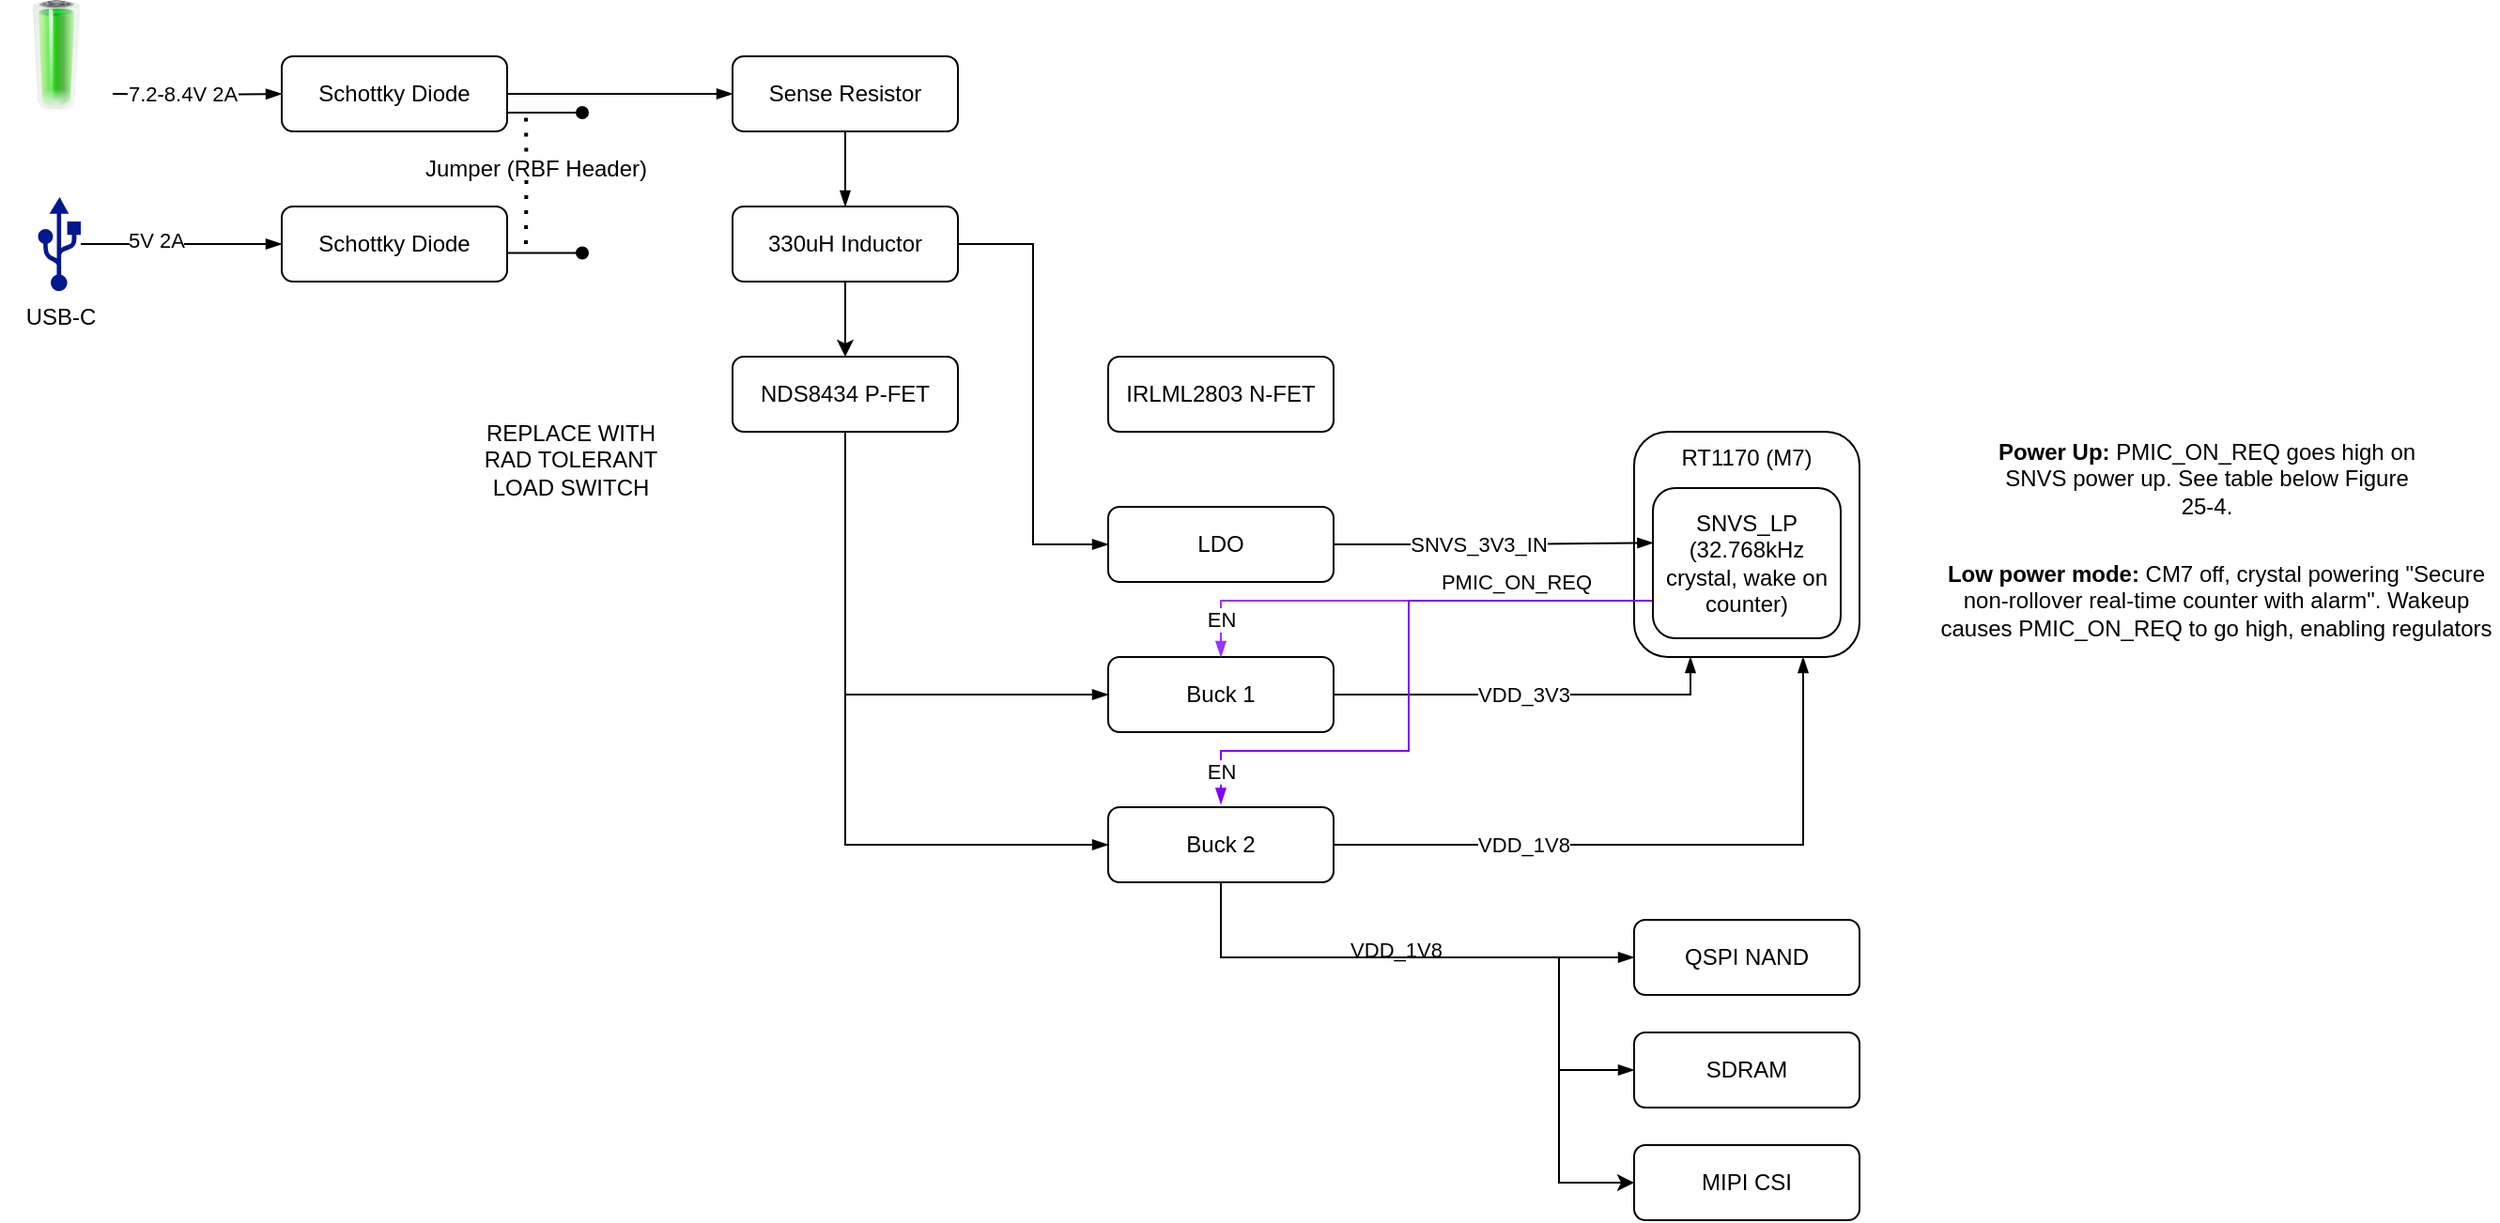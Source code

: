 <mxfile version="15.8.7" type="device"><diagram id="C5RBs43oDa-KdzZeNtuy" name="Page-1"><mxGraphModel dx="755" dy="721" grid="1" gridSize="10" guides="1" tooltips="1" connect="1" arrows="1" fold="1" page="1" pageScale="1" pageWidth="827" pageHeight="1169" math="0" shadow="0"><root><mxCell id="WIyWlLk6GJQsqaUBKTNV-0"/><mxCell id="WIyWlLk6GJQsqaUBKTNV-1" parent="WIyWlLk6GJQsqaUBKTNV-0"/><mxCell id="aedh8HLbWds99tnUK3B1-1" style="edgeStyle=orthogonalEdgeStyle;rounded=0;orthogonalLoop=1;jettySize=auto;html=1;endArrow=blockThin;endFill=1;" parent="WIyWlLk6GJQsqaUBKTNV-1" source="aedh8HLbWds99tnUK3B1-0" edge="1"><mxGeometry relative="1" as="geometry"><mxPoint x="200" y="180" as="targetPoint"/></mxGeometry></mxCell><mxCell id="aedh8HLbWds99tnUK3B1-2" value="5V 2A" style="edgeLabel;html=1;align=center;verticalAlign=middle;resizable=0;points=[];" parent="aedh8HLbWds99tnUK3B1-1" vertex="1" connectable="0"><mxGeometry x="-0.261" y="2" relative="1" as="geometry"><mxPoint as="offset"/></mxGeometry></mxCell><mxCell id="aedh8HLbWds99tnUK3B1-0" value="USB-C" style="sketch=0;aspect=fixed;pointerEvents=1;shadow=0;dashed=0;html=1;strokeColor=none;labelPosition=center;verticalLabelPosition=bottom;verticalAlign=top;align=center;fillColor=#00188D;shape=mxgraph.mscae.enterprise.usb;direction=north;" parent="WIyWlLk6GJQsqaUBKTNV-1" vertex="1"><mxGeometry x="70" y="155" width="23" height="50" as="geometry"/></mxCell><mxCell id="aedh8HLbWds99tnUK3B1-22" style="edgeStyle=orthogonalEdgeStyle;rounded=0;orthogonalLoop=1;jettySize=auto;html=1;entryX=0.5;entryY=0;entryDx=0;entryDy=0;endArrow=blockThin;endFill=1;" parent="WIyWlLk6GJQsqaUBKTNV-1" source="aedh8HLbWds99tnUK3B1-4" target="aedh8HLbWds99tnUK3B1-5" edge="1"><mxGeometry relative="1" as="geometry"/></mxCell><mxCell id="aedh8HLbWds99tnUK3B1-4" value="Sense Resistor" style="rounded=1;whiteSpace=wrap;html=1;fontSize=12;glass=0;strokeWidth=1;shadow=0;" parent="WIyWlLk6GJQsqaUBKTNV-1" vertex="1"><mxGeometry x="440" y="80" width="120" height="40" as="geometry"/></mxCell><mxCell id="eaarq4t-IY7-6G2Spn6r-8" style="edgeStyle=orthogonalEdgeStyle;rounded=0;orthogonalLoop=1;jettySize=auto;html=1;" edge="1" parent="WIyWlLk6GJQsqaUBKTNV-1" source="aedh8HLbWds99tnUK3B1-5" target="eaarq4t-IY7-6G2Spn6r-6"><mxGeometry relative="1" as="geometry"/></mxCell><mxCell id="aedh8HLbWds99tnUK3B1-5" value="330uH Inductor" style="rounded=1;whiteSpace=wrap;html=1;fontSize=12;glass=0;strokeWidth=1;shadow=0;" parent="WIyWlLk6GJQsqaUBKTNV-1" vertex="1"><mxGeometry x="440" y="160" width="120" height="40" as="geometry"/></mxCell><mxCell id="aedh8HLbWds99tnUK3B1-12" style="edgeStyle=orthogonalEdgeStyle;rounded=0;orthogonalLoop=1;jettySize=auto;html=1;endArrow=blockThin;endFill=1;entryX=0;entryY=0.5;entryDx=0;entryDy=0;" parent="WIyWlLk6GJQsqaUBKTNV-1" target="aedh8HLbWds99tnUK3B1-14" edge="1"><mxGeometry relative="1" as="geometry"><mxPoint x="180" y="100" as="targetPoint"/><mxPoint x="110" y="100" as="sourcePoint"/></mxGeometry></mxCell><mxCell id="aedh8HLbWds99tnUK3B1-13" value="7.2-8.4V 2A" style="edgeLabel;html=1;align=center;verticalAlign=middle;resizable=0;points=[];" parent="aedh8HLbWds99tnUK3B1-12" vertex="1" connectable="0"><mxGeometry x="-0.187" y="1" relative="1" as="geometry"><mxPoint as="offset"/></mxGeometry></mxCell><mxCell id="aedh8HLbWds99tnUK3B1-8" value="" style="image;html=1;image=img/lib/clip_art/general/Battery_100_128x128.png" parent="WIyWlLk6GJQsqaUBKTNV-1" vertex="1"><mxGeometry x="50" y="50" width="60" height="60" as="geometry"/></mxCell><mxCell id="aedh8HLbWds99tnUK3B1-20" style="edgeStyle=orthogonalEdgeStyle;rounded=0;orthogonalLoop=1;jettySize=auto;html=1;endArrow=blockThin;endFill=1;entryX=0;entryY=0.5;entryDx=0;entryDy=0;" parent="WIyWlLk6GJQsqaUBKTNV-1" source="aedh8HLbWds99tnUK3B1-14" target="aedh8HLbWds99tnUK3B1-4" edge="1"><mxGeometry relative="1" as="geometry"><mxPoint x="470" y="80" as="targetPoint"/></mxGeometry></mxCell><mxCell id="aedh8HLbWds99tnUK3B1-14" value="Schottky Diode" style="rounded=1;whiteSpace=wrap;html=1;fontSize=12;glass=0;strokeWidth=1;shadow=0;" parent="WIyWlLk6GJQsqaUBKTNV-1" vertex="1"><mxGeometry x="200" y="80" width="120" height="40" as="geometry"/></mxCell><mxCell id="aedh8HLbWds99tnUK3B1-15" value="Schottky Diode" style="rounded=1;whiteSpace=wrap;html=1;fontSize=12;glass=0;strokeWidth=1;shadow=0;" parent="WIyWlLk6GJQsqaUBKTNV-1" vertex="1"><mxGeometry x="200" y="160" width="120" height="40" as="geometry"/></mxCell><mxCell id="aedh8HLbWds99tnUK3B1-18" value="" style="endArrow=oval;html=1;rounded=0;endFill=1;" parent="WIyWlLk6GJQsqaUBKTNV-1" edge="1"><mxGeometry width="50" height="50" relative="1" as="geometry"><mxPoint x="320" y="184.76" as="sourcePoint"/><mxPoint x="360" y="184.76" as="targetPoint"/></mxGeometry></mxCell><mxCell id="aedh8HLbWds99tnUK3B1-19" value="" style="endArrow=oval;html=1;rounded=0;endFill=1;" parent="WIyWlLk6GJQsqaUBKTNV-1" edge="1"><mxGeometry width="50" height="50" relative="1" as="geometry"><mxPoint x="320" y="110" as="sourcePoint"/><mxPoint x="360" y="110" as="targetPoint"/></mxGeometry></mxCell><mxCell id="aedh8HLbWds99tnUK3B1-54" value="" style="endArrow=none;dashed=1;html=1;dashPattern=1 3;strokeWidth=2;rounded=0;entryX=0.079;entryY=1.075;entryDx=0;entryDy=0;entryPerimeter=0;" parent="WIyWlLk6GJQsqaUBKTNV-1" edge="1"><mxGeometry width="50" height="50" relative="1" as="geometry"><mxPoint x="330" y="180" as="sourcePoint"/><mxPoint x="330.27" y="141.5" as="targetPoint"/></mxGeometry></mxCell><mxCell id="aedh8HLbWds99tnUK3B1-55" value="" style="endArrow=none;dashed=1;html=1;dashPattern=1 3;strokeWidth=2;rounded=0;exitX=0.463;exitY=0.037;exitDx=0;exitDy=0;exitPerimeter=0;" parent="WIyWlLk6GJQsqaUBKTNV-1" edge="1" source="aedh8HLbWds99tnUK3B1-67"><mxGeometry width="50" height="50" relative="1" as="geometry"><mxPoint x="330.4" y="120.8" as="sourcePoint"/><mxPoint x="330" y="110" as="targetPoint"/></mxGeometry></mxCell><mxCell id="aedh8HLbWds99tnUK3B1-67" value="Jumper (RBF Header)" style="text;html=1;align=center;verticalAlign=middle;resizable=0;points=[];autosize=1;strokeColor=none;fillColor=none;" parent="WIyWlLk6GJQsqaUBKTNV-1" vertex="1"><mxGeometry x="270" y="130" width="130" height="20" as="geometry"/></mxCell><mxCell id="eaarq4t-IY7-6G2Spn6r-6" value="NDS8434 P-FET" style="rounded=1;whiteSpace=wrap;html=1;fontSize=12;glass=0;strokeWidth=1;shadow=0;" vertex="1" parent="WIyWlLk6GJQsqaUBKTNV-1"><mxGeometry x="440" y="240" width="120" height="40" as="geometry"/></mxCell><mxCell id="eaarq4t-IY7-6G2Spn6r-9" value="RT1170 (M7)" style="rounded=1;whiteSpace=wrap;html=1;fontSize=12;glass=0;strokeWidth=1;shadow=0;horizontal=1;verticalAlign=top;" vertex="1" parent="WIyWlLk6GJQsqaUBKTNV-1"><mxGeometry x="920" y="280" width="120" height="120" as="geometry"/></mxCell><mxCell id="eaarq4t-IY7-6G2Spn6r-10" style="edgeStyle=orthogonalEdgeStyle;rounded=0;orthogonalLoop=1;jettySize=auto;html=1;entryX=0.25;entryY=1;entryDx=0;entryDy=0;endArrow=blockThin;endFill=1;" edge="1" parent="WIyWlLk6GJQsqaUBKTNV-1" source="eaarq4t-IY7-6G2Spn6r-12" target="eaarq4t-IY7-6G2Spn6r-9"><mxGeometry relative="1" as="geometry"><mxPoint x="840" y="420" as="targetPoint"/></mxGeometry></mxCell><mxCell id="eaarq4t-IY7-6G2Spn6r-11" value="VDD_3V3" style="edgeLabel;html=1;align=center;verticalAlign=middle;resizable=0;points=[];" vertex="1" connectable="0" parent="eaarq4t-IY7-6G2Spn6r-10"><mxGeometry x="-0.339" y="2" relative="1" as="geometry"><mxPoint x="31" y="2" as="offset"/></mxGeometry></mxCell><mxCell id="eaarq4t-IY7-6G2Spn6r-12" value="Buck 1" style="rounded=1;whiteSpace=wrap;html=1;fontSize=12;glass=0;strokeWidth=1;shadow=0;" vertex="1" parent="WIyWlLk6GJQsqaUBKTNV-1"><mxGeometry x="640" y="400" width="120" height="40" as="geometry"/></mxCell><mxCell id="eaarq4t-IY7-6G2Spn6r-13" style="edgeStyle=orthogonalEdgeStyle;rounded=0;orthogonalLoop=1;jettySize=auto;html=1;entryX=0.75;entryY=1;entryDx=0;entryDy=0;endArrow=blockThin;endFill=1;" edge="1" parent="WIyWlLk6GJQsqaUBKTNV-1" source="eaarq4t-IY7-6G2Spn6r-19" target="eaarq4t-IY7-6G2Spn6r-9"><mxGeometry relative="1" as="geometry"/></mxCell><mxCell id="eaarq4t-IY7-6G2Spn6r-14" value="VDD_1V8" style="edgeLabel;html=1;align=center;verticalAlign=middle;resizable=0;points=[];" vertex="1" connectable="0" parent="eaarq4t-IY7-6G2Spn6r-13"><mxGeometry x="-0.614" y="2" relative="1" as="geometry"><mxPoint x="33" y="2" as="offset"/></mxGeometry></mxCell><mxCell id="eaarq4t-IY7-6G2Spn6r-15" style="edgeStyle=orthogonalEdgeStyle;rounded=0;orthogonalLoop=1;jettySize=auto;html=1;endArrow=blockThin;endFill=1;entryX=0;entryY=0.5;entryDx=0;entryDy=0;" edge="1" parent="WIyWlLk6GJQsqaUBKTNV-1" source="eaarq4t-IY7-6G2Spn6r-19" target="eaarq4t-IY7-6G2Spn6r-27"><mxGeometry relative="1" as="geometry"><mxPoint x="880" y="580" as="targetPoint"/><Array as="points"><mxPoint x="700" y="560"/></Array></mxGeometry></mxCell><mxCell id="eaarq4t-IY7-6G2Spn6r-16" value="VDD_1V8" style="edgeLabel;html=1;align=center;verticalAlign=middle;resizable=0;points=[];" vertex="1" connectable="0" parent="eaarq4t-IY7-6G2Spn6r-15"><mxGeometry x="0.018" y="3" relative="1" as="geometry"><mxPoint y="-1" as="offset"/></mxGeometry></mxCell><mxCell id="eaarq4t-IY7-6G2Spn6r-17" style="edgeStyle=orthogonalEdgeStyle;rounded=0;orthogonalLoop=1;jettySize=auto;html=1;entryX=0;entryY=0.5;entryDx=0;entryDy=0;endArrow=blockThin;endFill=1;" edge="1" parent="WIyWlLk6GJQsqaUBKTNV-1" source="eaarq4t-IY7-6G2Spn6r-19" target="eaarq4t-IY7-6G2Spn6r-26"><mxGeometry relative="1" as="geometry"><Array as="points"><mxPoint x="700" y="560"/><mxPoint x="880" y="560"/><mxPoint x="880" y="620"/></Array></mxGeometry></mxCell><mxCell id="eaarq4t-IY7-6G2Spn6r-18" style="edgeStyle=orthogonalEdgeStyle;rounded=0;orthogonalLoop=1;jettySize=auto;html=1;entryX=0;entryY=0.5;entryDx=0;entryDy=0;" edge="1" parent="WIyWlLk6GJQsqaUBKTNV-1" source="eaarq4t-IY7-6G2Spn6r-19" target="eaarq4t-IY7-6G2Spn6r-34"><mxGeometry relative="1" as="geometry"><Array as="points"><mxPoint x="700" y="560"/><mxPoint x="880" y="560"/><mxPoint x="880" y="680"/></Array></mxGeometry></mxCell><mxCell id="eaarq4t-IY7-6G2Spn6r-19" value="Buck 2" style="rounded=1;whiteSpace=wrap;html=1;fontSize=12;glass=0;strokeWidth=1;shadow=0;" vertex="1" parent="WIyWlLk6GJQsqaUBKTNV-1"><mxGeometry x="640" y="480" width="120" height="40" as="geometry"/></mxCell><mxCell id="eaarq4t-IY7-6G2Spn6r-20" style="edgeStyle=orthogonalEdgeStyle;rounded=0;orthogonalLoop=1;jettySize=auto;html=1;entryX=0.002;entryY=0.365;entryDx=0;entryDy=0;endArrow=blockThin;endFill=1;entryPerimeter=0;" edge="1" parent="WIyWlLk6GJQsqaUBKTNV-1" source="eaarq4t-IY7-6G2Spn6r-22" target="eaarq4t-IY7-6G2Spn6r-33"><mxGeometry relative="1" as="geometry"><mxPoint x="820" y="340" as="targetPoint"/><Array as="points"/></mxGeometry></mxCell><mxCell id="eaarq4t-IY7-6G2Spn6r-21" value="SNVS_3V3_IN" style="edgeLabel;html=1;align=center;verticalAlign=middle;resizable=0;points=[];" vertex="1" connectable="0" parent="eaarq4t-IY7-6G2Spn6r-20"><mxGeometry x="-0.097" relative="1" as="geometry"><mxPoint as="offset"/></mxGeometry></mxCell><mxCell id="eaarq4t-IY7-6G2Spn6r-22" value="LDO" style="rounded=1;whiteSpace=wrap;html=1;fontSize=12;glass=0;strokeWidth=1;shadow=0;" vertex="1" parent="WIyWlLk6GJQsqaUBKTNV-1"><mxGeometry x="640" y="320" width="120" height="40" as="geometry"/></mxCell><mxCell id="eaarq4t-IY7-6G2Spn6r-23" style="edgeStyle=orthogonalEdgeStyle;rounded=0;orthogonalLoop=1;jettySize=auto;html=1;entryX=0;entryY=0.5;entryDx=0;entryDy=0;endArrow=blockThin;endFill=1;exitX=1;exitY=0.5;exitDx=0;exitDy=0;" edge="1" parent="WIyWlLk6GJQsqaUBKTNV-1" target="eaarq4t-IY7-6G2Spn6r-22" source="aedh8HLbWds99tnUK3B1-5"><mxGeometry relative="1" as="geometry"><mxPoint x="560" y="340" as="sourcePoint"/><Array as="points"><mxPoint x="600" y="180"/><mxPoint x="600" y="340"/></Array></mxGeometry></mxCell><mxCell id="eaarq4t-IY7-6G2Spn6r-24" style="edgeStyle=orthogonalEdgeStyle;rounded=0;orthogonalLoop=1;jettySize=auto;html=1;endArrow=blockThin;endFill=1;entryX=0;entryY=0.5;entryDx=0;entryDy=0;exitX=0.5;exitY=1;exitDx=0;exitDy=0;" edge="1" parent="WIyWlLk6GJQsqaUBKTNV-1" target="eaarq4t-IY7-6G2Spn6r-12" source="eaarq4t-IY7-6G2Spn6r-6"><mxGeometry relative="1" as="geometry"><mxPoint x="610" y="420" as="targetPoint"/><mxPoint x="560" y="340" as="sourcePoint"/></mxGeometry></mxCell><mxCell id="eaarq4t-IY7-6G2Spn6r-25" style="edgeStyle=orthogonalEdgeStyle;rounded=0;orthogonalLoop=1;jettySize=auto;html=1;entryX=0;entryY=0.5;entryDx=0;entryDy=0;endArrow=blockThin;endFill=1;exitX=0.5;exitY=1;exitDx=0;exitDy=0;" edge="1" parent="WIyWlLk6GJQsqaUBKTNV-1" target="eaarq4t-IY7-6G2Spn6r-19" source="eaarq4t-IY7-6G2Spn6r-6"><mxGeometry relative="1" as="geometry"><mxPoint x="560" y="340" as="sourcePoint"/></mxGeometry></mxCell><mxCell id="eaarq4t-IY7-6G2Spn6r-26" value="SDRAM" style="rounded=1;whiteSpace=wrap;html=1;fontSize=12;glass=0;strokeWidth=1;shadow=0;" vertex="1" parent="WIyWlLk6GJQsqaUBKTNV-1"><mxGeometry x="920" y="600" width="120" height="40" as="geometry"/></mxCell><mxCell id="eaarq4t-IY7-6G2Spn6r-27" value="QSPI NAND" style="rounded=1;whiteSpace=wrap;html=1;fontSize=12;glass=0;strokeWidth=1;shadow=0;" vertex="1" parent="WIyWlLk6GJQsqaUBKTNV-1"><mxGeometry x="920" y="540" width="120" height="40" as="geometry"/></mxCell><mxCell id="eaarq4t-IY7-6G2Spn6r-28" style="edgeStyle=orthogonalEdgeStyle;rounded=0;orthogonalLoop=1;jettySize=auto;html=1;entryX=0.5;entryY=0;entryDx=0;entryDy=0;startArrow=none;startFill=0;endArrow=blockThin;endFill=1;strokeColor=#9933FF;" edge="1" parent="WIyWlLk6GJQsqaUBKTNV-1" source="eaarq4t-IY7-6G2Spn6r-33" target="eaarq4t-IY7-6G2Spn6r-12"><mxGeometry relative="1" as="geometry"><Array as="points"><mxPoint x="700" y="370"/></Array></mxGeometry></mxCell><mxCell id="eaarq4t-IY7-6G2Spn6r-29" value="EN" style="edgeLabel;html=1;align=center;verticalAlign=middle;resizable=0;points=[];" vertex="1" connectable="0" parent="eaarq4t-IY7-6G2Spn6r-28"><mxGeometry x="0.935" y="-1" relative="1" as="geometry"><mxPoint x="1" y="-12" as="offset"/></mxGeometry></mxCell><mxCell id="eaarq4t-IY7-6G2Spn6r-30" style="edgeStyle=orthogonalEdgeStyle;rounded=0;orthogonalLoop=1;jettySize=auto;html=1;startArrow=none;startFill=0;endArrow=blockThin;endFill=1;strokeColor=#7F00FF;entryX=0.5;entryY=-0.043;entryDx=0;entryDy=0;entryPerimeter=0;" edge="1" parent="WIyWlLk6GJQsqaUBKTNV-1" source="eaarq4t-IY7-6G2Spn6r-33" target="eaarq4t-IY7-6G2Spn6r-19"><mxGeometry relative="1" as="geometry"><Array as="points"><mxPoint x="800" y="370"/><mxPoint x="800" y="450"/><mxPoint x="700" y="450"/></Array><mxPoint x="700" y="470" as="targetPoint"/></mxGeometry></mxCell><mxCell id="eaarq4t-IY7-6G2Spn6r-31" value="PMIC_ON_REQ" style="edgeLabel;html=1;align=center;verticalAlign=middle;resizable=0;points=[];" vertex="1" connectable="0" parent="eaarq4t-IY7-6G2Spn6r-30"><mxGeometry x="-0.475" y="2" relative="1" as="geometry"><mxPoint x="16" y="-12" as="offset"/></mxGeometry></mxCell><mxCell id="eaarq4t-IY7-6G2Spn6r-32" value="EN" style="edgeLabel;html=1;align=center;verticalAlign=middle;resizable=0;points=[];" vertex="1" connectable="0" parent="eaarq4t-IY7-6G2Spn6r-30"><mxGeometry x="0.947" relative="1" as="geometry"><mxPoint y="-9" as="offset"/></mxGeometry></mxCell><mxCell id="eaarq4t-IY7-6G2Spn6r-33" value="SNVS_LP (32.768kHz crystal, wake on counter)" style="rounded=1;whiteSpace=wrap;html=1;fontSize=12;glass=0;strokeWidth=1;shadow=0;" vertex="1" parent="WIyWlLk6GJQsqaUBKTNV-1"><mxGeometry x="930" y="310" width="100" height="80" as="geometry"/></mxCell><mxCell id="eaarq4t-IY7-6G2Spn6r-34" value="MIPI CSI" style="rounded=1;whiteSpace=wrap;html=1;fontSize=12;glass=0;strokeWidth=1;shadow=0;" vertex="1" parent="WIyWlLk6GJQsqaUBKTNV-1"><mxGeometry x="920" y="660" width="120" height="40" as="geometry"/></mxCell><mxCell id="eaarq4t-IY7-6G2Spn6r-35" value="&lt;b&gt;Low power mode:&lt;/b&gt; CM7 off, crystal powering &quot;Secure non-rollover real-time counter with alarm&quot;. Wakeup causes PMIC_ON_REQ to go high, enabling regulators" style="text;html=1;strokeColor=none;fillColor=none;align=center;verticalAlign=middle;whiteSpace=wrap;rounded=0;" vertex="1" parent="WIyWlLk6GJQsqaUBKTNV-1"><mxGeometry x="1080" y="355" width="300" height="30" as="geometry"/></mxCell><mxCell id="eaarq4t-IY7-6G2Spn6r-36" value="IRLML2803 N-FET" style="rounded=1;whiteSpace=wrap;html=1;fontSize=12;glass=0;strokeWidth=1;shadow=0;" vertex="1" parent="WIyWlLk6GJQsqaUBKTNV-1"><mxGeometry x="640" y="240" width="120" height="40" as="geometry"/></mxCell><mxCell id="eaarq4t-IY7-6G2Spn6r-37" value="&lt;b&gt;Power Up:&amp;nbsp;&lt;/b&gt;PMIC_ON_REQ goes high on SNVS power up. See table below&amp;nbsp;Figure 25-4." style="text;html=1;strokeColor=none;fillColor=none;align=center;verticalAlign=middle;whiteSpace=wrap;rounded=0;" vertex="1" parent="WIyWlLk6GJQsqaUBKTNV-1"><mxGeometry x="1110" y="290" width="230" height="30" as="geometry"/></mxCell><mxCell id="eaarq4t-IY7-6G2Spn6r-38" value="REPLACE WITH RAD TOLERANT LOAD SWITCH" style="text;html=1;strokeColor=none;fillColor=none;align=center;verticalAlign=middle;whiteSpace=wrap;rounded=0;" vertex="1" parent="WIyWlLk6GJQsqaUBKTNV-1"><mxGeometry x="294" y="280" width="120" height="30" as="geometry"/></mxCell></root></mxGraphModel></diagram></mxfile>
